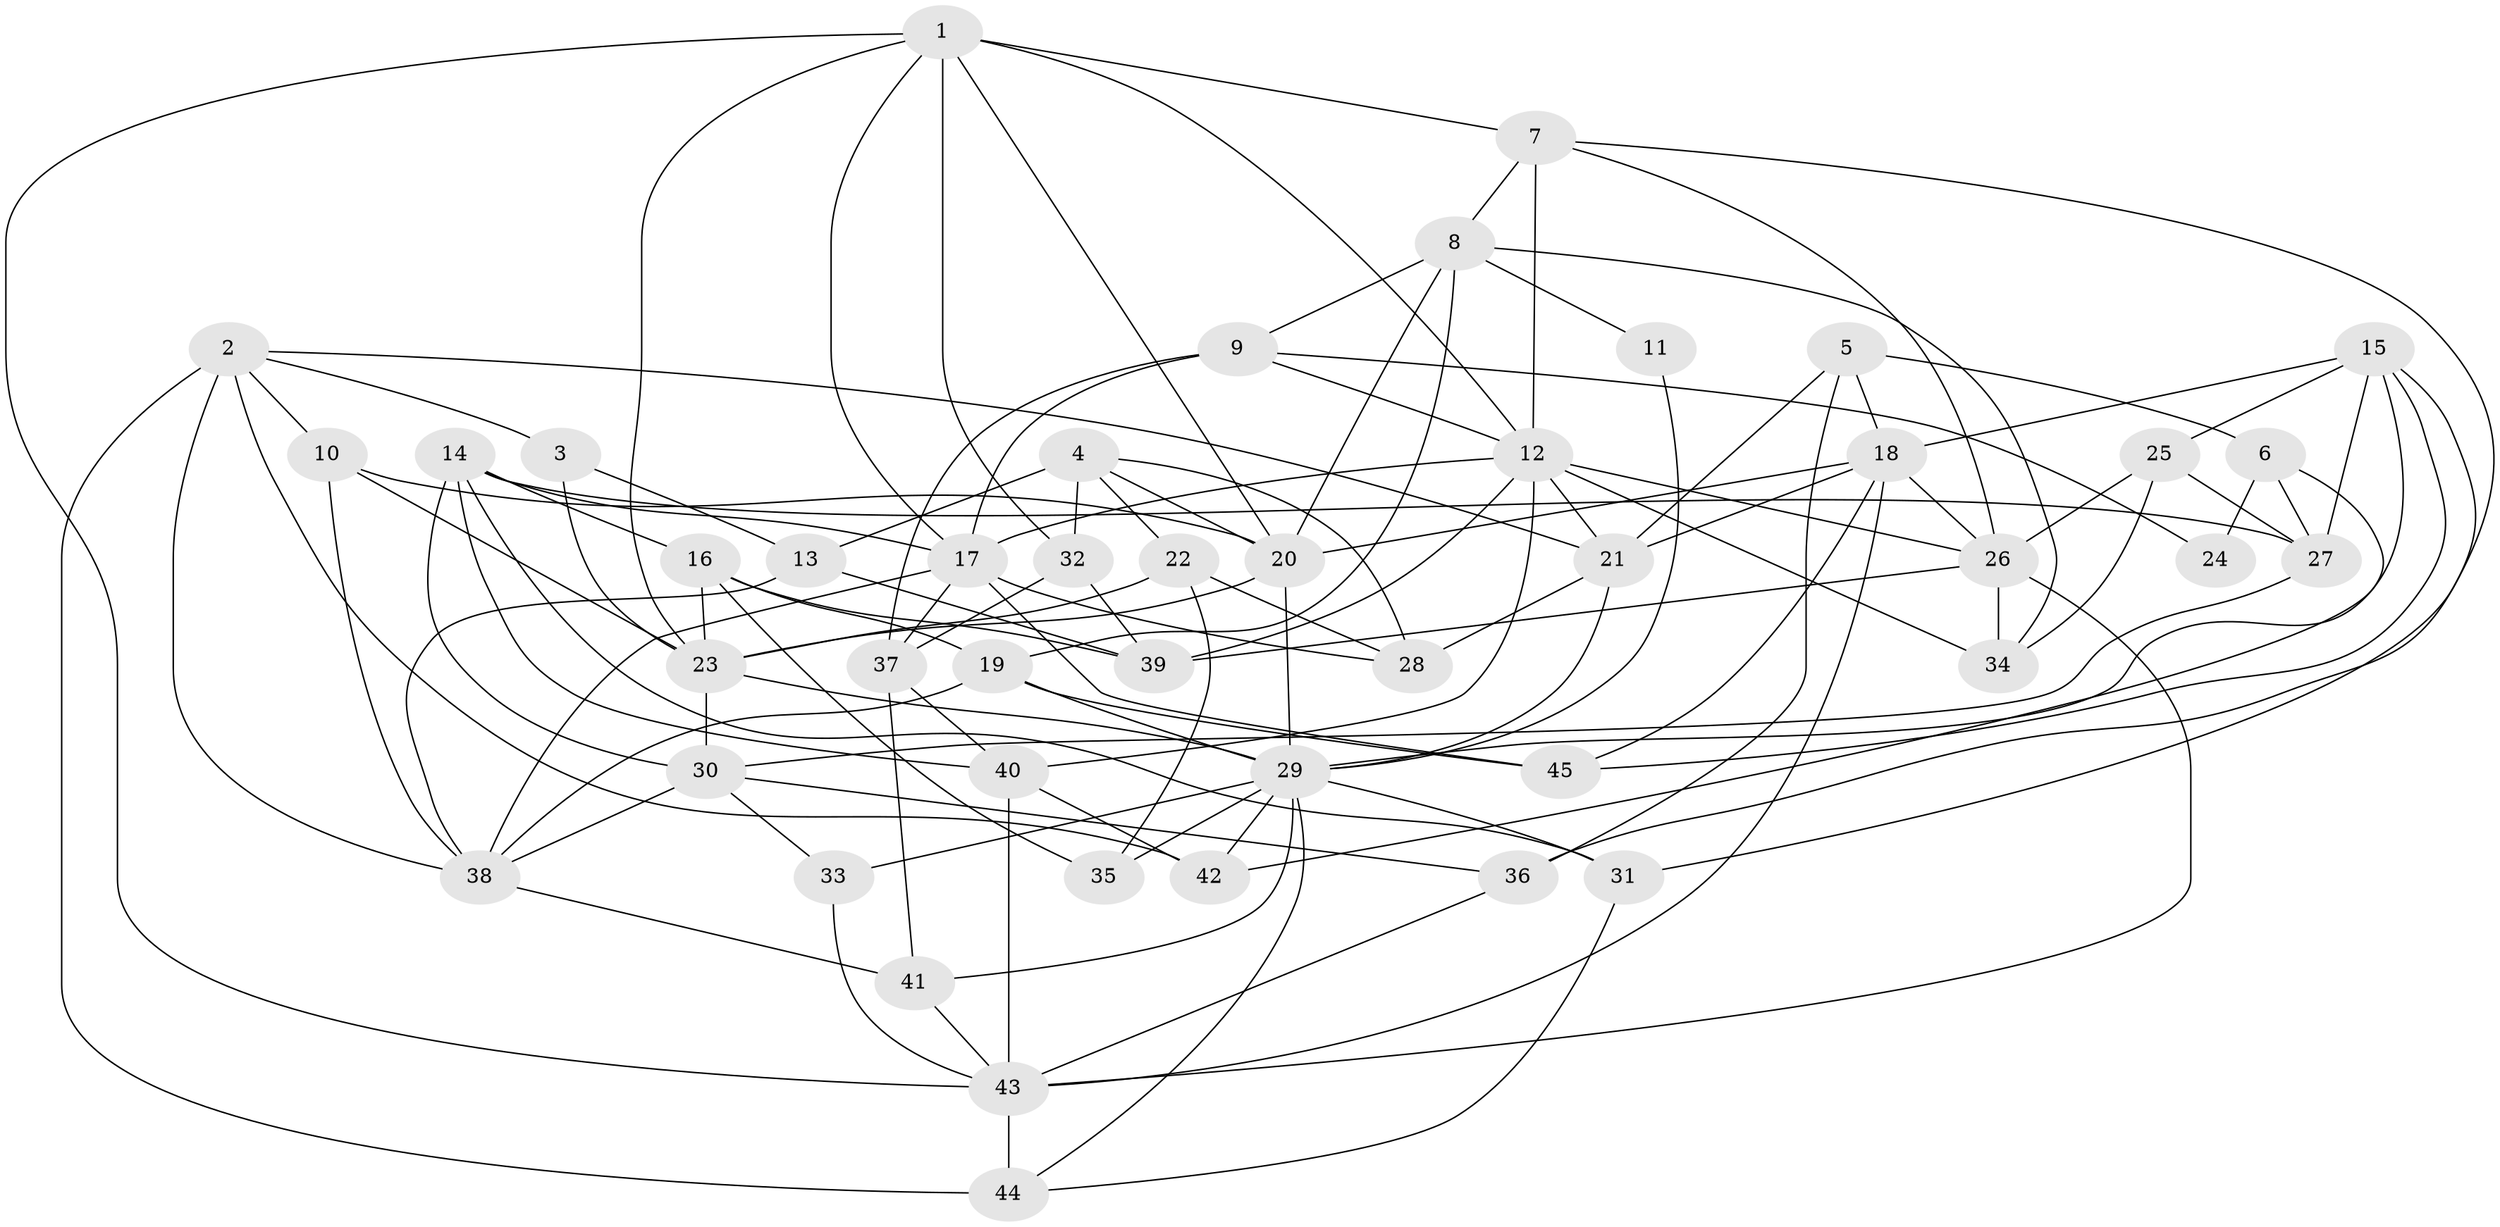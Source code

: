 // original degree distribution, {5: 0.20224719101123595, 3: 0.21348314606741572, 2: 0.14606741573033707, 6: 0.0898876404494382, 4: 0.3146067415730337, 8: 0.02247191011235955, 7: 0.011235955056179775}
// Generated by graph-tools (version 1.1) at 2025/02/03/09/25 03:02:14]
// undirected, 45 vertices, 117 edges
graph export_dot {
graph [start="1"]
  node [color=gray90,style=filled];
  1;
  2;
  3;
  4;
  5;
  6;
  7;
  8;
  9;
  10;
  11;
  12;
  13;
  14;
  15;
  16;
  17;
  18;
  19;
  20;
  21;
  22;
  23;
  24;
  25;
  26;
  27;
  28;
  29;
  30;
  31;
  32;
  33;
  34;
  35;
  36;
  37;
  38;
  39;
  40;
  41;
  42;
  43;
  44;
  45;
  1 -- 7 [weight=1.0];
  1 -- 12 [weight=1.0];
  1 -- 17 [weight=1.0];
  1 -- 20 [weight=1.0];
  1 -- 23 [weight=1.0];
  1 -- 32 [weight=1.0];
  1 -- 43 [weight=1.0];
  2 -- 3 [weight=1.0];
  2 -- 10 [weight=1.0];
  2 -- 21 [weight=1.0];
  2 -- 38 [weight=1.0];
  2 -- 42 [weight=1.0];
  2 -- 44 [weight=2.0];
  3 -- 13 [weight=1.0];
  3 -- 23 [weight=1.0];
  4 -- 13 [weight=1.0];
  4 -- 20 [weight=1.0];
  4 -- 22 [weight=1.0];
  4 -- 28 [weight=1.0];
  4 -- 32 [weight=1.0];
  5 -- 6 [weight=2.0];
  5 -- 18 [weight=1.0];
  5 -- 21 [weight=1.0];
  5 -- 36 [weight=2.0];
  6 -- 24 [weight=1.0];
  6 -- 27 [weight=1.0];
  6 -- 42 [weight=1.0];
  7 -- 8 [weight=1.0];
  7 -- 12 [weight=1.0];
  7 -- 26 [weight=1.0];
  7 -- 36 [weight=1.0];
  8 -- 9 [weight=1.0];
  8 -- 11 [weight=1.0];
  8 -- 19 [weight=1.0];
  8 -- 20 [weight=1.0];
  8 -- 34 [weight=1.0];
  9 -- 12 [weight=2.0];
  9 -- 17 [weight=2.0];
  9 -- 24 [weight=1.0];
  9 -- 37 [weight=1.0];
  10 -- 20 [weight=1.0];
  10 -- 23 [weight=1.0];
  10 -- 38 [weight=1.0];
  11 -- 29 [weight=1.0];
  12 -- 17 [weight=1.0];
  12 -- 21 [weight=2.0];
  12 -- 26 [weight=1.0];
  12 -- 34 [weight=1.0];
  12 -- 39 [weight=1.0];
  12 -- 40 [weight=1.0];
  13 -- 38 [weight=1.0];
  13 -- 39 [weight=1.0];
  14 -- 16 [weight=1.0];
  14 -- 17 [weight=1.0];
  14 -- 27 [weight=1.0];
  14 -- 30 [weight=1.0];
  14 -- 31 [weight=1.0];
  14 -- 40 [weight=1.0];
  15 -- 18 [weight=1.0];
  15 -- 25 [weight=1.0];
  15 -- 27 [weight=1.0];
  15 -- 29 [weight=1.0];
  15 -- 31 [weight=1.0];
  15 -- 45 [weight=1.0];
  16 -- 19 [weight=1.0];
  16 -- 23 [weight=1.0];
  16 -- 35 [weight=1.0];
  16 -- 39 [weight=1.0];
  17 -- 28 [weight=1.0];
  17 -- 37 [weight=1.0];
  17 -- 38 [weight=1.0];
  17 -- 45 [weight=1.0];
  18 -- 20 [weight=2.0];
  18 -- 21 [weight=1.0];
  18 -- 26 [weight=1.0];
  18 -- 43 [weight=1.0];
  18 -- 45 [weight=1.0];
  19 -- 29 [weight=2.0];
  19 -- 38 [weight=1.0];
  19 -- 45 [weight=1.0];
  20 -- 23 [weight=1.0];
  20 -- 29 [weight=1.0];
  21 -- 28 [weight=1.0];
  21 -- 29 [weight=1.0];
  22 -- 23 [weight=1.0];
  22 -- 28 [weight=1.0];
  22 -- 35 [weight=1.0];
  23 -- 29 [weight=1.0];
  23 -- 30 [weight=2.0];
  25 -- 26 [weight=1.0];
  25 -- 27 [weight=2.0];
  25 -- 34 [weight=1.0];
  26 -- 34 [weight=1.0];
  26 -- 39 [weight=1.0];
  26 -- 43 [weight=1.0];
  27 -- 30 [weight=1.0];
  29 -- 31 [weight=2.0];
  29 -- 33 [weight=1.0];
  29 -- 35 [weight=1.0];
  29 -- 41 [weight=1.0];
  29 -- 42 [weight=1.0];
  29 -- 44 [weight=1.0];
  30 -- 33 [weight=1.0];
  30 -- 36 [weight=2.0];
  30 -- 38 [weight=2.0];
  31 -- 44 [weight=1.0];
  32 -- 37 [weight=1.0];
  32 -- 39 [weight=1.0];
  33 -- 43 [weight=1.0];
  36 -- 43 [weight=1.0];
  37 -- 40 [weight=1.0];
  37 -- 41 [weight=2.0];
  38 -- 41 [weight=1.0];
  40 -- 42 [weight=1.0];
  40 -- 43 [weight=1.0];
  41 -- 43 [weight=1.0];
  43 -- 44 [weight=1.0];
}
